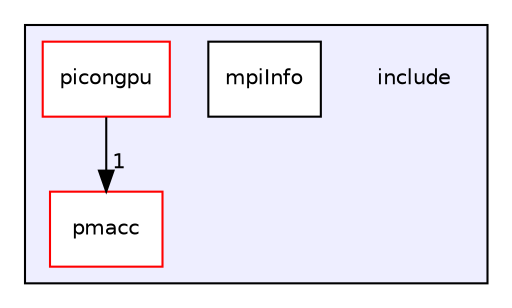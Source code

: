 digraph "/tmp/tmp.I3T9wAlo9k/picongpu/include" {
  compound=true
  node [ fontsize="10", fontname="Helvetica"];
  edge [ labelfontsize="10", labelfontname="Helvetica"];
  subgraph clusterdir_d44c64559bbebec7f509842c48db8b23 {
    graph [ bgcolor="#eeeeff", pencolor="black", label="" URL="dir_d44c64559bbebec7f509842c48db8b23.html"];
    dir_d44c64559bbebec7f509842c48db8b23 [shape=plaintext label="include"];
    dir_8505a181d666da3b7d5287111232d04c [shape=box label="mpiInfo" color="black" fillcolor="white" style="filled" URL="dir_8505a181d666da3b7d5287111232d04c.html"];
    dir_0f3240c9f2097d0f33ffb742f7982ee4 [shape=box label="picongpu" color="red" fillcolor="white" style="filled" URL="dir_0f3240c9f2097d0f33ffb742f7982ee4.html"];
    dir_25029e4ec4a63cd3494f9c7166d3b243 [shape=box label="pmacc" color="red" fillcolor="white" style="filled" URL="dir_25029e4ec4a63cd3494f9c7166d3b243.html"];
  }
  dir_0f3240c9f2097d0f33ffb742f7982ee4->dir_25029e4ec4a63cd3494f9c7166d3b243 [headlabel="1", labeldistance=1.5 headhref="dir_000002_000034.html"];
}
